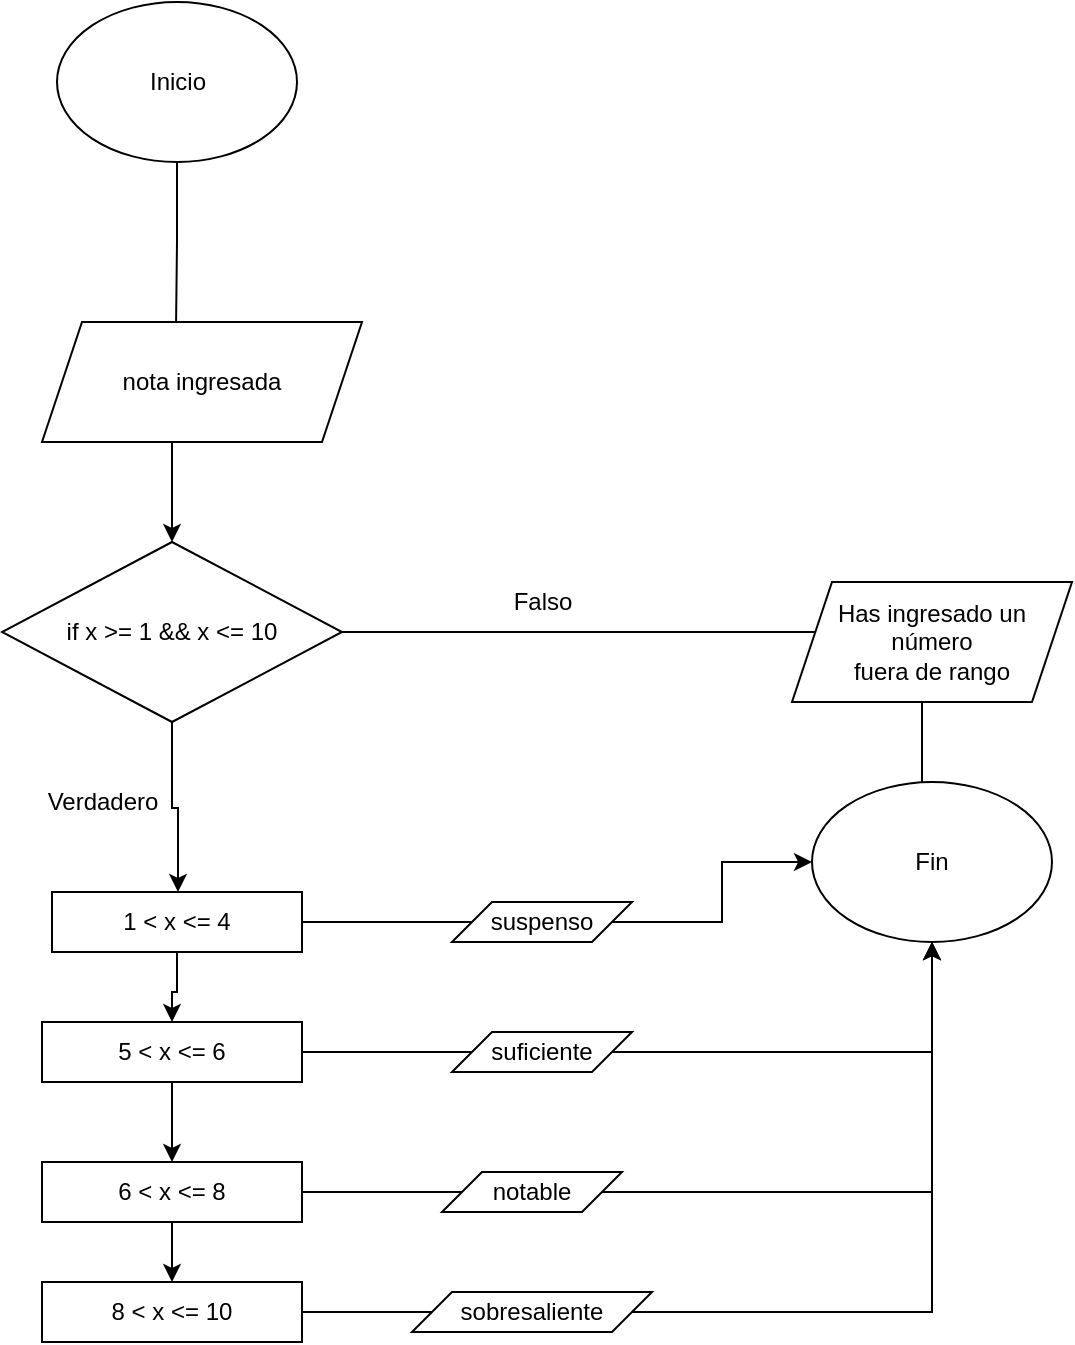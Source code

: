 <mxfile version="13.9.9" type="device"><diagram id="hNcE4e3Rff2Wg0K4W3sZ" name="Página-1"><mxGraphModel dx="766" dy="750" grid="1" gridSize="10" guides="1" tooltips="1" connect="1" arrows="1" fold="1" page="1" pageScale="1" pageWidth="827" pageHeight="1169" math="0" shadow="0"><root><mxCell id="0"/><mxCell id="1" parent="0"/><mxCell id="EU4sC7vcYuBAS1D1pbQ4-3" value="" style="edgeStyle=orthogonalEdgeStyle;rounded=0;orthogonalLoop=1;jettySize=auto;html=1;" parent="1" edge="1"><mxGeometry relative="1" as="geometry"><mxPoint x="260" y="370" as="sourcePoint"/><mxPoint x="260" y="430" as="targetPoint"/></mxGeometry></mxCell><mxCell id="EU4sC7vcYuBAS1D1pbQ4-1" value="nota ingresada" style="shape=parallelogram;perimeter=parallelogramPerimeter;whiteSpace=wrap;html=1;fixedSize=1;fontFamily=Helvetica;fontSize=12;fontColor=#000000;align=center;strokeColor=#000000;fillColor=#ffffff;" parent="1" vertex="1"><mxGeometry x="195" y="320" width="160" height="60" as="geometry"/></mxCell><mxCell id="EU4sC7vcYuBAS1D1pbQ4-40" style="edgeStyle=orthogonalEdgeStyle;rounded=0;orthogonalLoop=1;jettySize=auto;html=1;endArrow=classic;endFill=1;" parent="1" target="EU4sC7vcYuBAS1D1pbQ4-10" edge="1"><mxGeometry relative="1" as="geometry"><mxPoint x="260" y="520" as="sourcePoint"/><Array as="points"><mxPoint x="260" y="563"/><mxPoint x="263" y="563"/></Array></mxGeometry></mxCell><mxCell id="cmvuTRJ-M-EdoHe7H8CK-2" style="edgeStyle=orthogonalEdgeStyle;rounded=0;orthogonalLoop=1;jettySize=auto;html=1;entryX=0.214;entryY=0.417;entryDx=0;entryDy=0;entryPerimeter=0;" parent="1" source="EU4sC7vcYuBAS1D1pbQ4-2" target="EU4sC7vcYuBAS1D1pbQ4-18" edge="1"><mxGeometry relative="1" as="geometry"/></mxCell><mxCell id="EU4sC7vcYuBAS1D1pbQ4-2" value="if x &amp;gt;= 1 &amp;amp;&amp;amp; x &amp;lt;= 10" style="rhombus;whiteSpace=wrap;html=1;" parent="1" vertex="1"><mxGeometry x="175" y="430" width="170" height="90" as="geometry"/></mxCell><mxCell id="EU4sC7vcYuBAS1D1pbQ4-7" value="Falso" style="text;html=1;align=center;verticalAlign=middle;resizable=0;points=[];autosize=1;" parent="1" vertex="1"><mxGeometry x="425" y="450" width="40" height="20" as="geometry"/></mxCell><mxCell id="EU4sC7vcYuBAS1D1pbQ4-9" value="Verdadero" style="text;html=1;align=center;verticalAlign=middle;resizable=0;points=[];autosize=1;" parent="1" vertex="1"><mxGeometry x="190" y="550" width="70" height="20" as="geometry"/></mxCell><mxCell id="EU4sC7vcYuBAS1D1pbQ4-12" value="" style="edgeStyle=orthogonalEdgeStyle;rounded=0;orthogonalLoop=1;jettySize=auto;html=1;" parent="1" source="EU4sC7vcYuBAS1D1pbQ4-10" target="EU4sC7vcYuBAS1D1pbQ4-11" edge="1"><mxGeometry relative="1" as="geometry"/></mxCell><mxCell id="EU4sC7vcYuBAS1D1pbQ4-30" style="edgeStyle=orthogonalEdgeStyle;rounded=0;orthogonalLoop=1;jettySize=auto;html=1;endArrow=none;endFill=0;" parent="1" source="EU4sC7vcYuBAS1D1pbQ4-10" target="EU4sC7vcYuBAS1D1pbQ4-24" edge="1"><mxGeometry relative="1" as="geometry"/></mxCell><mxCell id="EU4sC7vcYuBAS1D1pbQ4-10" value="1 &amp;lt; x &amp;lt;= 4" style="rounded=0;whiteSpace=wrap;html=1;" parent="1" vertex="1"><mxGeometry x="200" y="605" width="125" height="30" as="geometry"/></mxCell><mxCell id="EU4sC7vcYuBAS1D1pbQ4-14" value="" style="edgeStyle=orthogonalEdgeStyle;rounded=0;orthogonalLoop=1;jettySize=auto;html=1;" parent="1" source="EU4sC7vcYuBAS1D1pbQ4-11" target="EU4sC7vcYuBAS1D1pbQ4-13" edge="1"><mxGeometry relative="1" as="geometry"/></mxCell><mxCell id="EU4sC7vcYuBAS1D1pbQ4-31" style="edgeStyle=orthogonalEdgeStyle;rounded=0;orthogonalLoop=1;jettySize=auto;html=1;endArrow=none;endFill=0;" parent="1" source="EU4sC7vcYuBAS1D1pbQ4-11" target="EU4sC7vcYuBAS1D1pbQ4-26" edge="1"><mxGeometry relative="1" as="geometry"/></mxCell><mxCell id="EU4sC7vcYuBAS1D1pbQ4-11" value="5 &amp;lt; x &amp;lt;= 6" style="rounded=0;whiteSpace=wrap;html=1;" parent="1" vertex="1"><mxGeometry x="195" y="670" width="130" height="30" as="geometry"/></mxCell><mxCell id="EU4sC7vcYuBAS1D1pbQ4-16" value="" style="edgeStyle=orthogonalEdgeStyle;rounded=0;orthogonalLoop=1;jettySize=auto;html=1;" parent="1" source="EU4sC7vcYuBAS1D1pbQ4-13" target="EU4sC7vcYuBAS1D1pbQ4-15" edge="1"><mxGeometry relative="1" as="geometry"/></mxCell><mxCell id="EU4sC7vcYuBAS1D1pbQ4-33" style="edgeStyle=orthogonalEdgeStyle;rounded=0;orthogonalLoop=1;jettySize=auto;html=1;endArrow=none;endFill=0;" parent="1" source="EU4sC7vcYuBAS1D1pbQ4-13" target="EU4sC7vcYuBAS1D1pbQ4-27" edge="1"><mxGeometry relative="1" as="geometry"/></mxCell><mxCell id="EU4sC7vcYuBAS1D1pbQ4-13" value="6 &amp;lt; x &amp;lt;= 8" style="rounded=0;whiteSpace=wrap;html=1;" parent="1" vertex="1"><mxGeometry x="195" y="740" width="130" height="30" as="geometry"/></mxCell><mxCell id="EU4sC7vcYuBAS1D1pbQ4-36" style="edgeStyle=orthogonalEdgeStyle;rounded=0;orthogonalLoop=1;jettySize=auto;html=1;endArrow=none;endFill=0;" parent="1" source="EU4sC7vcYuBAS1D1pbQ4-15" target="EU4sC7vcYuBAS1D1pbQ4-28" edge="1"><mxGeometry relative="1" as="geometry"/></mxCell><mxCell id="EU4sC7vcYuBAS1D1pbQ4-15" value="8 &amp;lt; x &amp;lt;= 10" style="rounded=0;whiteSpace=wrap;html=1;" parent="1" vertex="1"><mxGeometry x="195" y="800" width="130" height="30" as="geometry"/></mxCell><mxCell id="EU4sC7vcYuBAS1D1pbQ4-44" value="" style="edgeStyle=orthogonalEdgeStyle;rounded=0;orthogonalLoop=1;jettySize=auto;html=1;endArrow=none;endFill=0;" parent="1" source="EU4sC7vcYuBAS1D1pbQ4-18" target="EU4sC7vcYuBAS1D1pbQ4-20" edge="1"><mxGeometry relative="1" as="geometry"><Array as="points"><mxPoint x="635" y="530"/><mxPoint x="635" y="530"/></Array></mxGeometry></mxCell><mxCell id="EU4sC7vcYuBAS1D1pbQ4-18" value="Has ingresado un número &lt;br&gt;fuera de rango" style="shape=parallelogram;perimeter=parallelogramPerimeter;whiteSpace=wrap;html=1;fixedSize=1;fontFamily=Helvetica;fontSize=12;fontColor=#000000;align=center;strokeColor=#000000;fillColor=#ffffff;" parent="1" vertex="1"><mxGeometry x="570" y="450" width="140" height="60" as="geometry"/></mxCell><mxCell id="EU4sC7vcYuBAS1D1pbQ4-22" value="" style="edgeStyle=orthogonalEdgeStyle;rounded=0;orthogonalLoop=1;jettySize=auto;html=1;endArrow=none;endFill=0;entryX=0.419;entryY=0;entryDx=0;entryDy=0;entryPerimeter=0;" parent="1" source="EU4sC7vcYuBAS1D1pbQ4-19" edge="1" target="EU4sC7vcYuBAS1D1pbQ4-1"><mxGeometry relative="1" as="geometry"><mxPoint x="260" y="310" as="targetPoint"/></mxGeometry></mxCell><mxCell id="EU4sC7vcYuBAS1D1pbQ4-19" value="Inicio" style="ellipse;whiteSpace=wrap;html=1;" parent="1" vertex="1"><mxGeometry x="202.5" y="160" width="120" height="80" as="geometry"/></mxCell><mxCell id="EU4sC7vcYuBAS1D1pbQ4-20" value="Fin" style="ellipse;whiteSpace=wrap;html=1;" parent="1" vertex="1"><mxGeometry x="580" y="550" width="120" height="80" as="geometry"/></mxCell><mxCell id="cmvuTRJ-M-EdoHe7H8CK-3" style="edgeStyle=orthogonalEdgeStyle;rounded=0;orthogonalLoop=1;jettySize=auto;html=1;" parent="1" source="EU4sC7vcYuBAS1D1pbQ4-24" target="EU4sC7vcYuBAS1D1pbQ4-20" edge="1"><mxGeometry relative="1" as="geometry"/></mxCell><mxCell id="EU4sC7vcYuBAS1D1pbQ4-24" value="suspenso" style="shape=parallelogram;perimeter=parallelogramPerimeter;whiteSpace=wrap;html=1;fixedSize=1;fontFamily=Helvetica;fontSize=12;fontColor=#000000;align=center;strokeColor=#000000;fillColor=#ffffff;" parent="1" vertex="1"><mxGeometry x="400" y="610" width="90" height="20" as="geometry"/></mxCell><mxCell id="cmvuTRJ-M-EdoHe7H8CK-4" style="edgeStyle=orthogonalEdgeStyle;rounded=0;orthogonalLoop=1;jettySize=auto;html=1;" parent="1" source="EU4sC7vcYuBAS1D1pbQ4-26" target="EU4sC7vcYuBAS1D1pbQ4-20" edge="1"><mxGeometry relative="1" as="geometry"/></mxCell><mxCell id="EU4sC7vcYuBAS1D1pbQ4-26" value="suficiente" style="shape=parallelogram;perimeter=parallelogramPerimeter;whiteSpace=wrap;html=1;fixedSize=1;fontFamily=Helvetica;fontSize=12;fontColor=#000000;align=center;strokeColor=#000000;fillColor=#ffffff;" parent="1" vertex="1"><mxGeometry x="400" y="675" width="90" height="20" as="geometry"/></mxCell><mxCell id="cmvuTRJ-M-EdoHe7H8CK-5" style="edgeStyle=orthogonalEdgeStyle;rounded=0;orthogonalLoop=1;jettySize=auto;html=1;" parent="1" source="EU4sC7vcYuBAS1D1pbQ4-27" target="EU4sC7vcYuBAS1D1pbQ4-20" edge="1"><mxGeometry relative="1" as="geometry"/></mxCell><mxCell id="EU4sC7vcYuBAS1D1pbQ4-27" value="notable" style="shape=parallelogram;perimeter=parallelogramPerimeter;whiteSpace=wrap;html=1;fixedSize=1;fontFamily=Helvetica;fontSize=12;fontColor=#000000;align=center;strokeColor=#000000;fillColor=#ffffff;" parent="1" vertex="1"><mxGeometry x="395" y="745" width="90" height="20" as="geometry"/></mxCell><mxCell id="cmvuTRJ-M-EdoHe7H8CK-6" style="edgeStyle=orthogonalEdgeStyle;rounded=0;orthogonalLoop=1;jettySize=auto;html=1;" parent="1" source="EU4sC7vcYuBAS1D1pbQ4-28" target="EU4sC7vcYuBAS1D1pbQ4-20" edge="1"><mxGeometry relative="1" as="geometry"/></mxCell><mxCell id="EU4sC7vcYuBAS1D1pbQ4-28" value="sobresaliente" style="shape=parallelogram;perimeter=parallelogramPerimeter;whiteSpace=wrap;html=1;fixedSize=1;fontFamily=Helvetica;fontSize=12;fontColor=#000000;align=center;strokeColor=#000000;fillColor=#ffffff;" parent="1" vertex="1"><mxGeometry x="380" y="805" width="120" height="20" as="geometry"/></mxCell><mxCell id="EU4sC7vcYuBAS1D1pbQ4-38" style="edgeStyle=orthogonalEdgeStyle;rounded=0;orthogonalLoop=1;jettySize=auto;html=1;exitX=0.75;exitY=0;exitDx=0;exitDy=0;entryX=0.5;entryY=0;entryDx=0;entryDy=0;endArrow=none;endFill=0;" parent="1" source="EU4sC7vcYuBAS1D1pbQ4-27" target="EU4sC7vcYuBAS1D1pbQ4-27" edge="1"><mxGeometry relative="1" as="geometry"/></mxCell></root></mxGraphModel></diagram></mxfile>